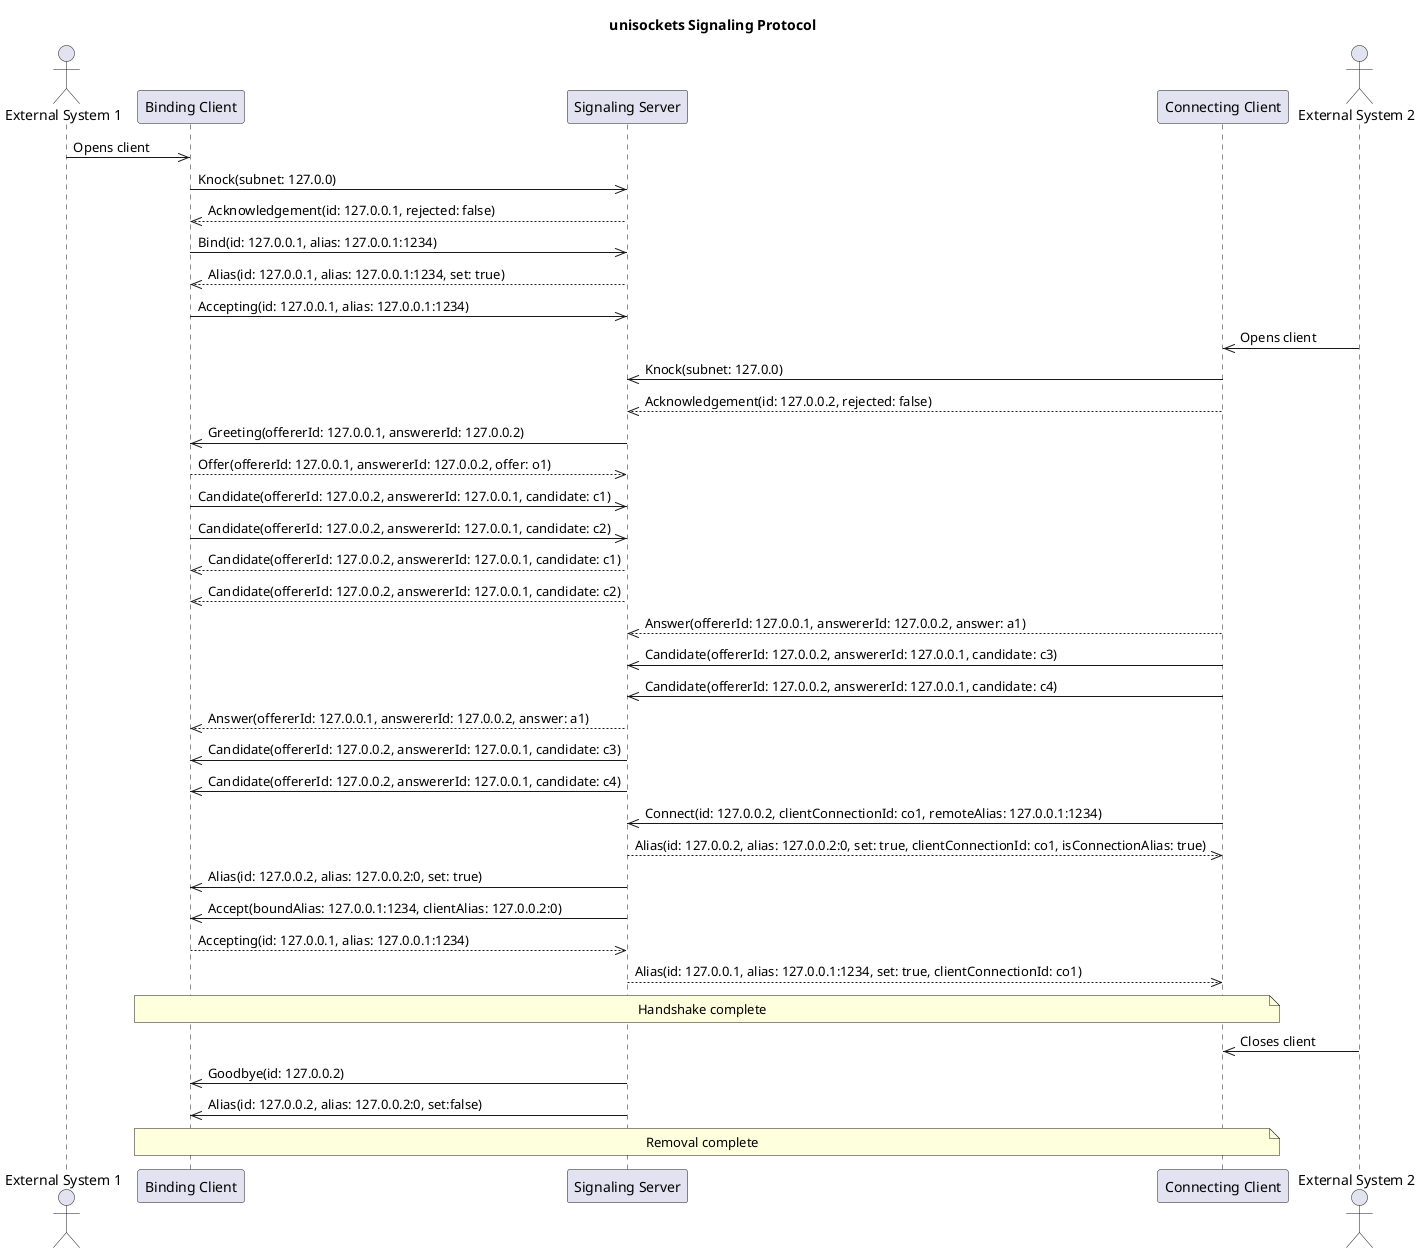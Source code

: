 @startuml
title unisockets Signaling Protocol

actor "External System 1" as e1
participant "Binding Client" as bc
participant "Signaling Server" as ss
participant "Connecting Client" as cc
actor "External System 2" as e2

e1 ->> bc: Opens client

bc ->> ss: Knock(subnet: 127.0.0)
ss -->> bc: Acknowledgement(id: 127.0.0.1, rejected: false)

bc ->> ss: Bind(id: 127.0.0.1, alias: 127.0.0.1:1234)
ss -->> bc: Alias(id: 127.0.0.1, alias: 127.0.0.1:1234, set: true)

bc ->> ss: Accepting(id: 127.0.0.1, alias: 127.0.0.1:1234)

e2 ->> cc: Opens client

cc ->> ss: Knock(subnet: 127.0.0)
cc -->> ss: Acknowledgement(id: 127.0.0.2, rejected: false)

ss ->> bc: Greeting(offererId: 127.0.0.1, answererId: 127.0.0.2)
bc -->> ss: Offer(offererId: 127.0.0.1, answererId: 127.0.0.2, offer: o1)
bc ->> ss: Candidate(offererId: 127.0.0.2, answererId: 127.0.0.1, candidate: c1)
bc ->> ss: Candidate(offererId: 127.0.0.2, answererId: 127.0.0.1, candidate: c2)
ss -->> bc: Candidate(offererId: 127.0.0.2, answererId: 127.0.0.1, candidate: c1)
ss -->> bc: Candidate(offererId: 127.0.0.2, answererId: 127.0.0.1, candidate: c2)

cc -->> ss: Answer(offererId: 127.0.0.1, answererId: 127.0.0.2, answer: a1)
cc ->> ss: Candidate(offererId: 127.0.0.2, answererId: 127.0.0.1, candidate: c3)
cc ->> ss: Candidate(offererId: 127.0.0.2, answererId: 127.0.0.1, candidate: c4)

ss -->> bc: Answer(offererId: 127.0.0.1, answererId: 127.0.0.2, answer: a1)

ss ->> bc: Candidate(offererId: 127.0.0.2, answererId: 127.0.0.1, candidate: c3)
ss ->> bc: Candidate(offererId: 127.0.0.2, answererId: 127.0.0.1, candidate: c4)

cc ->> ss: Connect(id: 127.0.0.2, clientConnectionId: co1, remoteAlias: 127.0.0.1:1234)

ss -->> cc: Alias(id: 127.0.0.2, alias: 127.0.0.2:0, set: true, clientConnectionId: co1, isConnectionAlias: true)
ss ->> bc: Alias(id: 127.0.0.2, alias: 127.0.0.2:0, set: true)

ss ->> bc: Accept(boundAlias: 127.0.0.1:1234, clientAlias: 127.0.0.2:0)
bc -->> ss: Accepting(id: 127.0.0.1, alias: 127.0.0.1:1234)

ss -->> cc: Alias(id: 127.0.0.1, alias: 127.0.0.1:1234, set: true, clientConnectionId: co1)

note over bc,cc:Handshake complete

e2 ->> cc: Closes client

ss ->> bc: Goodbye(id: 127.0.0.2)
ss ->> bc: Alias(id: 127.0.0.2, alias: 127.0.0.2:0, set:false)

note over bc,cc:Removal complete
@enduml